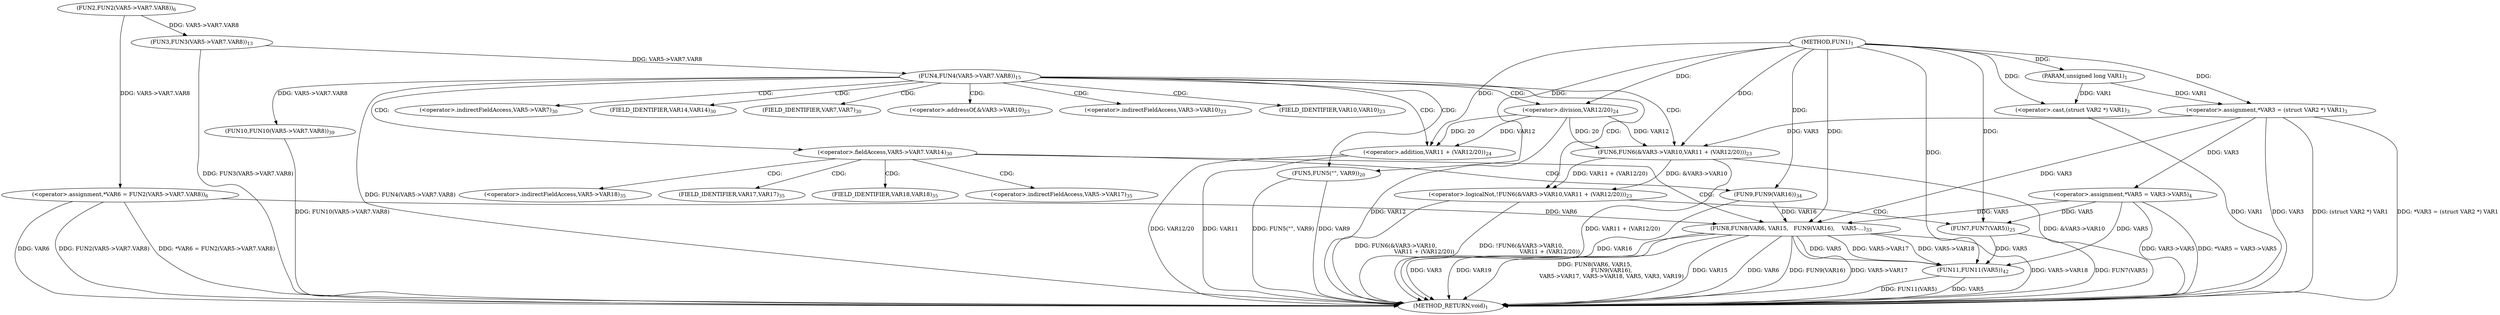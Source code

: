 digraph "FUN1" {  
"8" [label = <(METHOD,FUN1)<SUB>1</SUB>> ]
"96" [label = <(METHOD_RETURN,void)<SUB>1</SUB>> ]
"9" [label = <(PARAM,unsigned long VAR1)<SUB>1</SUB>> ]
"12" [label = <(&lt;operator&gt;.assignment,*VAR3 = (struct VAR2 *) VAR1)<SUB>3</SUB>> ]
"18" [label = <(&lt;operator&gt;.assignment,*VAR5 = VAR3-&gt;VAR5)<SUB>4</SUB>> ]
"24" [label = <(&lt;operator&gt;.assignment,*VAR6 = FUN2(VAR5-&gt;VAR7.VAR8))<SUB>6</SUB>> ]
"32" [label = <(FUN3,FUN3(VAR5-&gt;VAR7.VAR8))<SUB>13</SUB>> ]
"73" [label = <(FUN8,FUN8(VAR6, VAR15,
		   FUN9(VAR16),
 		   VAR5-...)<SUB>33</SUB>> ]
"88" [label = <(FUN10,FUN10(VAR5-&gt;VAR7.VAR8))<SUB>39</SUB>> ]
"94" [label = <(FUN11,FUN11(VAR5))<SUB>42</SUB>> ]
"39" [label = <(FUN4,FUN4(VAR5-&gt;VAR7.VAR8))<SUB>15</SUB>> ]
"14" [label = <(&lt;operator&gt;.cast,(struct VAR2 *) VAR1)<SUB>3</SUB>> ]
"26" [label = <(FUN2,FUN2(VAR5-&gt;VAR7.VAR8))<SUB>6</SUB>> ]
"46" [label = <(FUN5,FUN5(&quot;&quot;, VAR9))<SUB>20</SUB>> ]
"76" [label = <(FUN9,FUN9(VAR16))<SUB>34</SUB>> ]
"50" [label = <(&lt;operator&gt;.logicalNot,!FUN6(&amp;VAR3-&gt;VAR10,
				VAR11 + (VAR12/20)))<SUB>23</SUB>> ]
"62" [label = <(FUN7,FUN7(VAR5))<SUB>25</SUB>> ]
"51" [label = <(FUN6,FUN6(&amp;VAR3-&gt;VAR10,
				VAR11 + (VAR12/20)))<SUB>23</SUB>> ]
"56" [label = <(&lt;operator&gt;.addition,VAR11 + (VAR12/20))<SUB>24</SUB>> ]
"58" [label = <(&lt;operator&gt;.division,VAR12/20)<SUB>24</SUB>> ]
"66" [label = <(&lt;operator&gt;.fieldAccess,VAR5-&gt;VAR7.VAR14)<SUB>30</SUB>> ]
"78" [label = <(&lt;operator&gt;.indirectFieldAccess,VAR5-&gt;VAR17)<SUB>35</SUB>> ]
"81" [label = <(&lt;operator&gt;.indirectFieldAccess,VAR5-&gt;VAR18)<SUB>35</SUB>> ]
"67" [label = <(&lt;operator&gt;.indirectFieldAccess,VAR5-&gt;VAR7)<SUB>30</SUB>> ]
"70" [label = <(FIELD_IDENTIFIER,VAR14,VAR14)<SUB>30</SUB>> ]
"80" [label = <(FIELD_IDENTIFIER,VAR17,VAR17)<SUB>35</SUB>> ]
"83" [label = <(FIELD_IDENTIFIER,VAR18,VAR18)<SUB>35</SUB>> ]
"69" [label = <(FIELD_IDENTIFIER,VAR7,VAR7)<SUB>30</SUB>> ]
"52" [label = <(&lt;operator&gt;.addressOf,&amp;VAR3-&gt;VAR10)<SUB>23</SUB>> ]
"53" [label = <(&lt;operator&gt;.indirectFieldAccess,VAR3-&gt;VAR10)<SUB>23</SUB>> ]
"55" [label = <(FIELD_IDENTIFIER,VAR10,VAR10)<SUB>23</SUB>> ]
  "12" -> "96"  [ label = "DDG: VAR3"] 
  "14" -> "96"  [ label = "DDG: VAR1"] 
  "12" -> "96"  [ label = "DDG: (struct VAR2 *) VAR1"] 
  "12" -> "96"  [ label = "DDG: *VAR3 = (struct VAR2 *) VAR1"] 
  "18" -> "96"  [ label = "DDG: VAR3-&gt;VAR5"] 
  "18" -> "96"  [ label = "DDG: *VAR5 = VAR3-&gt;VAR5"] 
  "24" -> "96"  [ label = "DDG: VAR6"] 
  "24" -> "96"  [ label = "DDG: FUN2(VAR5-&gt;VAR7.VAR8)"] 
  "24" -> "96"  [ label = "DDG: *VAR6 = FUN2(VAR5-&gt;VAR7.VAR8)"] 
  "32" -> "96"  [ label = "DDG: FUN3(VAR5-&gt;VAR7.VAR8)"] 
  "39" -> "96"  [ label = "DDG: FUN4(VAR5-&gt;VAR7.VAR8)"] 
  "73" -> "96"  [ label = "DDG: VAR6"] 
  "73" -> "96"  [ label = "DDG: FUN9(VAR16)"] 
  "73" -> "96"  [ label = "DDG: VAR5-&gt;VAR17"] 
  "73" -> "96"  [ label = "DDG: VAR5-&gt;VAR18"] 
  "73" -> "96"  [ label = "DDG: VAR3"] 
  "73" -> "96"  [ label = "DDG: VAR19"] 
  "73" -> "96"  [ label = "DDG: FUN8(VAR6, VAR15,
		   FUN9(VAR16),
 		   VAR5-&gt;VAR17, VAR5-&gt;VAR18, VAR5, VAR3, VAR19)"] 
  "46" -> "96"  [ label = "DDG: FUN5(&quot;&quot;, VAR9)"] 
  "51" -> "96"  [ label = "DDG: &amp;VAR3-&gt;VAR10"] 
  "56" -> "96"  [ label = "DDG: VAR12/20"] 
  "51" -> "96"  [ label = "DDG: VAR11 + (VAR12/20)"] 
  "50" -> "96"  [ label = "DDG: FUN6(&amp;VAR3-&gt;VAR10,
				VAR11 + (VAR12/20))"] 
  "50" -> "96"  [ label = "DDG: !FUN6(&amp;VAR3-&gt;VAR10,
				VAR11 + (VAR12/20))"] 
  "62" -> "96"  [ label = "DDG: FUN7(VAR5)"] 
  "88" -> "96"  [ label = "DDG: FUN10(VAR5-&gt;VAR7.VAR8)"] 
  "94" -> "96"  [ label = "DDG: VAR5"] 
  "94" -> "96"  [ label = "DDG: FUN11(VAR5)"] 
  "46" -> "96"  [ label = "DDG: VAR9"] 
  "56" -> "96"  [ label = "DDG: VAR11"] 
  "58" -> "96"  [ label = "DDG: VAR12"] 
  "76" -> "96"  [ label = "DDG: VAR16"] 
  "73" -> "96"  [ label = "DDG: VAR15"] 
  "8" -> "9"  [ label = "DDG: "] 
  "9" -> "12"  [ label = "DDG: VAR1"] 
  "8" -> "12"  [ label = "DDG: "] 
  "12" -> "18"  [ label = "DDG: VAR3"] 
  "26" -> "24"  [ label = "DDG: VAR5-&gt;VAR7.VAR8"] 
  "26" -> "32"  [ label = "DDG: VAR5-&gt;VAR7.VAR8"] 
  "24" -> "73"  [ label = "DDG: VAR6"] 
  "8" -> "73"  [ label = "DDG: "] 
  "76" -> "73"  [ label = "DDG: VAR16"] 
  "18" -> "73"  [ label = "DDG: VAR5"] 
  "12" -> "73"  [ label = "DDG: VAR3"] 
  "39" -> "88"  [ label = "DDG: VAR5-&gt;VAR7.VAR8"] 
  "18" -> "94"  [ label = "DDG: VAR5"] 
  "73" -> "94"  [ label = "DDG: VAR5-&gt;VAR17"] 
  "73" -> "94"  [ label = "DDG: VAR5-&gt;VAR18"] 
  "73" -> "94"  [ label = "DDG: VAR5"] 
  "62" -> "94"  [ label = "DDG: VAR5"] 
  "8" -> "94"  [ label = "DDG: "] 
  "9" -> "14"  [ label = "DDG: VAR1"] 
  "8" -> "14"  [ label = "DDG: "] 
  "32" -> "39"  [ label = "DDG: VAR5-&gt;VAR7.VAR8"] 
  "8" -> "76"  [ label = "DDG: "] 
  "8" -> "46"  [ label = "DDG: "] 
  "51" -> "50"  [ label = "DDG: &amp;VAR3-&gt;VAR10"] 
  "51" -> "50"  [ label = "DDG: VAR11 + (VAR12/20)"] 
  "12" -> "51"  [ label = "DDG: VAR3"] 
  "8" -> "51"  [ label = "DDG: "] 
  "58" -> "51"  [ label = "DDG: VAR12"] 
  "58" -> "51"  [ label = "DDG: 20"] 
  "18" -> "62"  [ label = "DDG: VAR5"] 
  "8" -> "62"  [ label = "DDG: "] 
  "8" -> "56"  [ label = "DDG: "] 
  "58" -> "56"  [ label = "DDG: VAR12"] 
  "58" -> "56"  [ label = "DDG: 20"] 
  "8" -> "58"  [ label = "DDG: "] 
  "39" -> "58"  [ label = "CDG: "] 
  "39" -> "51"  [ label = "CDG: "] 
  "39" -> "66"  [ label = "CDG: "] 
  "39" -> "52"  [ label = "CDG: "] 
  "39" -> "46"  [ label = "CDG: "] 
  "39" -> "53"  [ label = "CDG: "] 
  "39" -> "56"  [ label = "CDG: "] 
  "39" -> "69"  [ label = "CDG: "] 
  "39" -> "67"  [ label = "CDG: "] 
  "39" -> "70"  [ label = "CDG: "] 
  "39" -> "50"  [ label = "CDG: "] 
  "39" -> "55"  [ label = "CDG: "] 
  "66" -> "80"  [ label = "CDG: "] 
  "66" -> "73"  [ label = "CDG: "] 
  "66" -> "83"  [ label = "CDG: "] 
  "66" -> "81"  [ label = "CDG: "] 
  "66" -> "76"  [ label = "CDG: "] 
  "66" -> "78"  [ label = "CDG: "] 
  "50" -> "62"  [ label = "CDG: "] 
}
